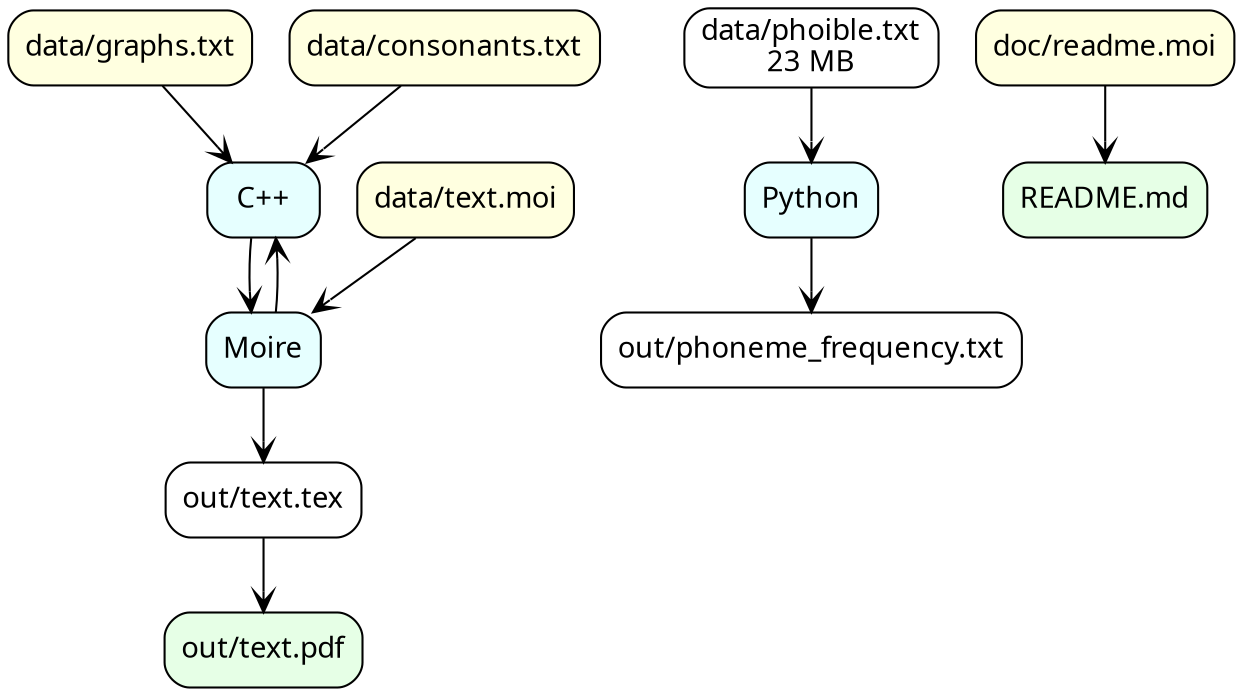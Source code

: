 digraph G {
    node [
        shape=rectangle,
        fontname="CMU Typewriter Text",
        style="rounded,filled", 
        fillcolor="white",
    ];
    edge [arrowhead="open"];

    data_graphs_txt[label="data/graphs.txt", fillcolor="lightyellow"];
    data_consonants_txt[label="data/consonants.txt", fillcolor="lightyellow"];
    C[label="C++", fillcolor=".5 .1 1", fontname="CMU Sans Serif"];
    Moire[fillcolor=".5 .1 1", fontname="CMU Sans Serif"];
    data_phoible_csv[label="data/phoible.txt\n23 MB"];
    Python[fillcolor=".5 .1 1", fontname="CMU Sans Serif"];
    data_text_moi[label="data/text.moi", fillcolor="lightyellow"];
    out_text_tex[label="out/text.tex"];
    doc_readme_moi[label="doc/readme.moi", fillcolor="lightyellow"];
    out_phoneme_frequency_txt[label="out/phoneme_frequency.txt"];
    README_md[label="README.md", fillcolor=".333 .1 1"];
    out_text_pdf[label="out/text.pdf", fillcolor=".333 .1 1"];
    
    data_graphs_txt -> C;
    data_consonants_txt -> C;
    data_phoible_csv -> Python;
    Python -> out_phoneme_frequency_txt;
    out_text_tex -> out_text_pdf;
    doc_readme_moi -> README_md;
    data_text_moi -> Moire;
    Moire -> C;
    C -> Moire;
    Moire -> out_text_tex;
}
